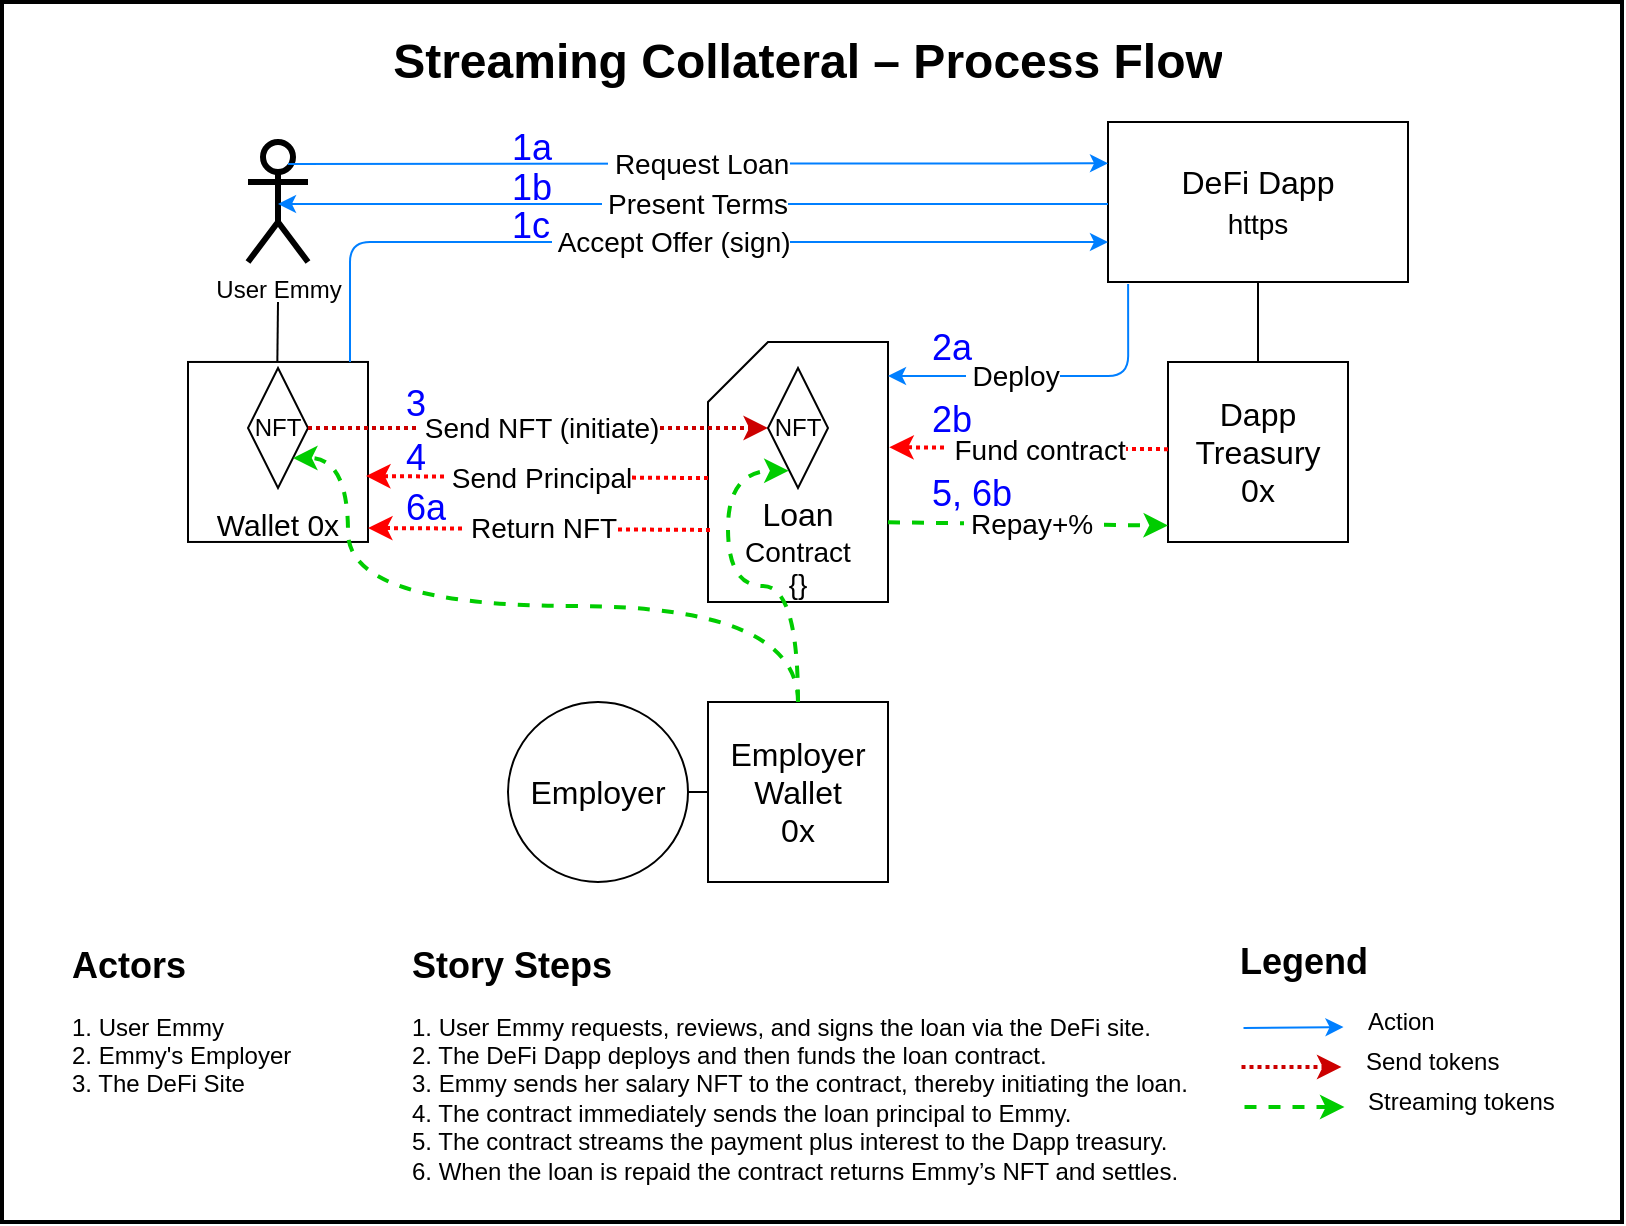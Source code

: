 <mxfile version="15.4.0" type="device"><diagram id="ve8YKfI9AwYKyib_E6ow" name="Page-1"><mxGraphModel dx="1422" dy="917" grid="1" gridSize="10" guides="1" tooltips="1" connect="1" arrows="1" fold="1" page="1" pageScale="1" pageWidth="827" pageHeight="1169" math="0" shadow="0"><root><mxCell id="0"/><mxCell id="1" parent="0"/><mxCell id="_zmMKVioukvtAmdXN5hu-1" value="" style="rounded=0;whiteSpace=wrap;html=1;strokeWidth=2;fillColor=none;strokeColor=default;" parent="1" vertex="1"><mxGeometry x="17" y="170" width="810" height="610" as="geometry"/></mxCell><mxCell id="_zmMKVioukvtAmdXN5hu-16" value="&lt;div style=&quot;font-size: 18px&quot; align=&quot;left&quot;&gt;&lt;font style=&quot;font-size: 18px&quot; color=&quot;#0000FF&quot;&gt;1a&lt;/font&gt;&lt;/div&gt;" style="text;html=1;strokeColor=none;fillColor=none;align=left;verticalAlign=middle;whiteSpace=wrap;rounded=0;" parent="1" vertex="1"><mxGeometry x="270" y="233" width="20" height="20" as="geometry"/></mxCell><mxCell id="_zmMKVioukvtAmdXN5hu-19" value="&lt;font style=&quot;font-size: 16px&quot;&gt;Employer&lt;/font&gt;" style="ellipse;whiteSpace=wrap;html=1;aspect=fixed;" parent="1" vertex="1"><mxGeometry x="270" y="520" width="90" height="90" as="geometry"/></mxCell><mxCell id="93uGMBe0k2fmaU-Ir0mu-10" style="edgeStyle=orthogonalEdgeStyle;rounded=0;orthogonalLoop=1;jettySize=auto;html=1;exitX=0.5;exitY=1;exitDx=0;exitDy=0;entryX=0.5;entryY=0;entryDx=0;entryDy=0;startArrow=none;startFill=0;endArrow=none;endFill=0;" parent="1" source="_zmMKVioukvtAmdXN5hu-30" target="euFRSEvO4vOesDpvcWjM-9" edge="1"><mxGeometry relative="1" as="geometry"/></mxCell><mxCell id="_zmMKVioukvtAmdXN5hu-30" value="&lt;font style=&quot;font-size: 16px&quot;&gt;DeFi Dapp&lt;br&gt;&lt;font style=&quot;font-size: 14px&quot;&gt;https&lt;/font&gt;&lt;/font&gt;" style="rounded=0;whiteSpace=wrap;html=1;" parent="1" vertex="1"><mxGeometry x="570" y="230" width="150" height="80" as="geometry"/></mxCell><mxCell id="_zmMKVioukvtAmdXN5hu-34" value="&lt;b&gt;&lt;font style=&quot;font-size: 18px&quot;&gt;Legend&lt;/font&gt;&lt;/b&gt;" style="text;html=1;strokeColor=none;fillColor=none;align=center;verticalAlign=middle;whiteSpace=wrap;rounded=0;" parent="1" vertex="1"><mxGeometry x="647.75" y="640" width="40" height="20" as="geometry"/></mxCell><mxCell id="_zmMKVioukvtAmdXN5hu-35" value="" style="endArrow=classic;html=1;dashed=1;strokeColor=#00CC00;strokeWidth=2;" parent="1" edge="1"><mxGeometry width="50" height="50" relative="1" as="geometry"><mxPoint x="638.25" y="722.5" as="sourcePoint"/><mxPoint x="688.25" y="722.5" as="targetPoint"/></mxGeometry></mxCell><mxCell id="_zmMKVioukvtAmdXN5hu-36" value="&lt;div align=&quot;left&quot;&gt;Streaming tokens&lt;/div&gt;" style="text;html=1;strokeColor=none;fillColor=none;align=left;verticalAlign=middle;whiteSpace=wrap;rounded=0;" parent="1" vertex="1"><mxGeometry x="698.25" y="710" width="99" height="20" as="geometry"/></mxCell><mxCell id="_zmMKVioukvtAmdXN5hu-37" value="" style="endArrow=classic;html=1;strokeColor=#007FFF;" parent="1" edge="1"><mxGeometry width="50" height="50" relative="1" as="geometry"><mxPoint x="637.75" y="683" as="sourcePoint"/><mxPoint x="687.75" y="682.5" as="targetPoint"/></mxGeometry></mxCell><mxCell id="_zmMKVioukvtAmdXN5hu-38" value="&lt;div&gt;Action&lt;/div&gt;" style="text;html=1;strokeColor=none;fillColor=none;align=left;verticalAlign=middle;whiteSpace=wrap;rounded=0;" parent="1" vertex="1"><mxGeometry x="697.75" y="670" width="40" height="20" as="geometry"/></mxCell><mxCell id="_zmMKVioukvtAmdXN5hu-40" value="" style="endArrow=classic;html=1;strokeColor=#CC0000;strokeWidth=2;dashed=1;dashPattern=1 1;" parent="1" edge="1"><mxGeometry width="50" height="50" relative="1" as="geometry"><mxPoint x="636.75" y="702.5" as="sourcePoint"/><mxPoint x="686.75" y="702.5" as="targetPoint"/></mxGeometry></mxCell><mxCell id="_zmMKVioukvtAmdXN5hu-41" value="Send tokens" style="text;html=1;strokeColor=none;fillColor=none;align=left;verticalAlign=middle;whiteSpace=wrap;rounded=0;" parent="1" vertex="1"><mxGeometry x="696.75" y="690" width="70" height="20" as="geometry"/></mxCell><mxCell id="93uGMBe0k2fmaU-Ir0mu-11" style="edgeStyle=orthogonalEdgeStyle;rounded=0;orthogonalLoop=1;jettySize=auto;html=1;entryX=0.5;entryY=0;entryDx=0;entryDy=0;startArrow=none;startFill=0;endArrow=none;endFill=0;" parent="1" edge="1"><mxGeometry relative="1" as="geometry"><mxPoint x="155" y="320" as="sourcePoint"/><mxPoint x="154.67" y="349.98" as="targetPoint"/></mxGeometry></mxCell><mxCell id="euFRSEvO4vOesDpvcWjM-1" value="&lt;div&gt;User Emmy&lt;/div&gt;" style="shape=umlActor;verticalLabelPosition=bottom;verticalAlign=top;html=1;outlineConnect=0;hachureGap=4;pointerEvents=0;strokeColor=default;strokeWidth=3;" parent="1" vertex="1"><mxGeometry x="140" y="240" width="30" height="60" as="geometry"/></mxCell><mxCell id="euFRSEvO4vOesDpvcWjM-3" value="&lt;font style=&quot;font-size: 15px&quot;&gt;&lt;br&gt;&lt;br&gt;&lt;br&gt;&lt;br&gt;Wallet 0x&lt;/font&gt;&lt;font style=&quot;font-size: 15px&quot;&gt;&lt;font style=&quot;font-size: 15px&quot;&gt;&lt;br&gt;&lt;/font&gt;&lt;/font&gt;" style="rounded=0;whiteSpace=wrap;html=1;" parent="1" vertex="1"><mxGeometry x="110" y="349.98" width="90" height="90" as="geometry"/></mxCell><mxCell id="euFRSEvO4vOesDpvcWjM-5" value="NFT" style="rhombus;whiteSpace=wrap;html=1;hachureGap=4;pointerEvents=0;strokeColor=default;strokeWidth=1;" parent="1" vertex="1"><mxGeometry x="140" y="353" width="30" height="60" as="geometry"/></mxCell><mxCell id="euFRSEvO4vOesDpvcWjM-6" value="&lt;font style=&quot;font-size: 16px&quot;&gt;&lt;br&gt;&lt;br&gt;&lt;br&gt;&lt;br&gt;Loan&lt;br&gt;&lt;/font&gt;&lt;div style=&quot;font-size: 14px&quot;&gt;&lt;font style=&quot;font-size: 14px&quot;&gt;Contract&lt;br&gt;{}&lt;/font&gt;&lt;br&gt;&lt;/div&gt;" style="shape=card;whiteSpace=wrap;html=1;hachureGap=4;pointerEvents=0;strokeColor=default;strokeWidth=1;" parent="1" vertex="1"><mxGeometry x="370" y="340" width="90" height="130" as="geometry"/></mxCell><mxCell id="euFRSEvO4vOesDpvcWjM-7" value="&lt;h1 align=&quot;center&quot;&gt;Streaming Collateral – Process Flow&lt;br&gt;&lt;/h1&gt;&lt;p align=&quot;center&quot;&gt;&lt;br&gt;&lt;br&gt;&lt;/p&gt;" style="text;html=1;strokeColor=none;fillColor=none;spacing=5;spacingTop=-20;whiteSpace=wrap;overflow=hidden;rounded=0;hachureGap=4;pointerEvents=0;align=center;" parent="1" vertex="1"><mxGeometry x="20" y="180" width="800" height="40" as="geometry"/></mxCell><mxCell id="euFRSEvO4vOesDpvcWjM-8" value="&amp;nbsp;&lt;font style=&quot;font-size: 14px&quot;&gt;Present Terms&lt;br&gt;&lt;/font&gt;" style="endArrow=none;html=1;strokeColor=#007FFF;exitX=0.5;exitY=0.5;exitDx=0;exitDy=0;exitPerimeter=0;startArrow=classic;startFill=1;endFill=0;" parent="1" edge="1"><mxGeometry width="50" height="50" relative="1" as="geometry"><mxPoint x="155" y="271" as="sourcePoint"/><mxPoint x="570" y="271" as="targetPoint"/></mxGeometry></mxCell><mxCell id="euFRSEvO4vOesDpvcWjM-9" value="&lt;font style=&quot;font-size: 16px&quot;&gt;&lt;font style=&quot;font-size: 16px&quot;&gt;Dapp Treasury&lt;/font&gt;&lt;br&gt;0x&lt;/font&gt;&lt;font style=&quot;font-size: 16px&quot;&gt;&lt;font style=&quot;font-size: 16px&quot;&gt;&lt;br&gt;&lt;/font&gt;&lt;/font&gt;" style="rounded=0;whiteSpace=wrap;html=1;" parent="1" vertex="1"><mxGeometry x="600" y="350" width="90" height="90" as="geometry"/></mxCell><mxCell id="euFRSEvO4vOesDpvcWjM-10" value="&amp;nbsp;&lt;font style=&quot;font-size: 14px&quot;&gt;Deploy &lt;br&gt;&lt;/font&gt;" style="endArrow=classic;html=1;strokeColor=#007FFF;exitX=0.067;exitY=1.013;exitDx=0;exitDy=0;exitPerimeter=0;edgeStyle=orthogonalEdgeStyle;" parent="1" source="_zmMKVioukvtAmdXN5hu-30" target="euFRSEvO4vOesDpvcWjM-6" edge="1"><mxGeometry x="0.255" width="50" height="50" relative="1" as="geometry"><mxPoint x="170" y="520" as="sourcePoint"/><mxPoint x="473" y="357" as="targetPoint"/><Array as="points"><mxPoint x="580" y="357"/></Array><mxPoint as="offset"/></mxGeometry></mxCell><mxCell id="euFRSEvO4vOesDpvcWjM-11" value="" style="endArrow=classic;html=1;strokeColor=#FF0000;exitX=0;exitY=0.5;exitDx=0;exitDy=0;entryX=1.007;entryY=0.367;entryDx=0;entryDy=0;entryPerimeter=0;strokeWidth=2;dashed=1;dashPattern=1 1;" parent="1" edge="1"><mxGeometry width="50" height="50" relative="1" as="geometry"><mxPoint x="600" y="393.58" as="sourcePoint"/><mxPoint x="460.63" y="392.61" as="targetPoint"/></mxGeometry></mxCell><mxCell id="euFRSEvO4vOesDpvcWjM-12" value="&amp;nbsp;&lt;font style=&quot;font-size: 14px&quot;&gt;Fund contract &lt;br&gt;&lt;/font&gt;" style="edgeLabel;html=1;align=center;verticalAlign=middle;resizable=0;points=[];" parent="euFRSEvO4vOesDpvcWjM-11" vertex="1" connectable="0"><mxGeometry x="-0.046" y="1" relative="1" as="geometry"><mxPoint as="offset"/></mxGeometry></mxCell><mxCell id="euFRSEvO4vOesDpvcWjM-13" value="&amp;nbsp;&lt;font style=&quot;font-size: 14px&quot;&gt;Send NFT (initiate) &lt;br&gt;&lt;/font&gt;" style="endArrow=classic;html=1;strokeColor=#CC0000;strokeWidth=2;dashed=1;dashPattern=1 1;exitX=1;exitY=0.5;exitDx=0;exitDy=0;entryX=0;entryY=0.5;entryDx=0;entryDy=0;" parent="1" source="euFRSEvO4vOesDpvcWjM-5" target="euFRSEvO4vOesDpvcWjM-14" edge="1"><mxGeometry width="50" height="50" relative="1" as="geometry"><mxPoint x="257.5" y="382.5" as="sourcePoint"/><mxPoint x="340" y="384" as="targetPoint"/></mxGeometry></mxCell><mxCell id="euFRSEvO4vOesDpvcWjM-14" value="NFT" style="rhombus;whiteSpace=wrap;html=1;hachureGap=4;pointerEvents=0;strokeColor=default;strokeWidth=1;" parent="1" vertex="1"><mxGeometry x="400" y="353" width="30" height="60" as="geometry"/></mxCell><mxCell id="euFRSEvO4vOesDpvcWjM-20" value="&amp;nbsp;&lt;font style=&quot;font-size: 14px&quot;&gt;Send Principal &lt;br&gt;&lt;/font&gt;" style="endArrow=classic;html=1;strokeColor=#FF0000;exitX=0.01;exitY=0.364;exitDx=0;exitDy=0;exitPerimeter=0;entryX=1;entryY=0.357;entryDx=0;entryDy=0;entryPerimeter=0;dashed=1;dashPattern=1 1;strokeWidth=2;" parent="1" edge="1"><mxGeometry width="50" height="50" relative="1" as="geometry"><mxPoint x="370" y="408.02" as="sourcePoint"/><mxPoint x="199" y="407.04" as="targetPoint"/></mxGeometry></mxCell><mxCell id="euFRSEvO4vOesDpvcWjM-21" value="" style="endArrow=classic;html=1;dashed=1;strokeColor=#00CC00;strokeWidth=2;exitX=0.5;exitY=0;exitDx=0;exitDy=0;entryX=1;entryY=1;entryDx=0;entryDy=0;edgeStyle=orthogonalEdgeStyle;curved=1;" parent="1" source="93uGMBe0k2fmaU-Ir0mu-1" target="euFRSEvO4vOesDpvcWjM-5" edge="1"><mxGeometry width="50" height="50" relative="1" as="geometry"><mxPoint x="609" y="539.5" as="sourcePoint"/><mxPoint x="659" y="539.5" as="targetPoint"/><Array as="points"><mxPoint x="415" y="472"/><mxPoint x="190" y="472"/><mxPoint x="190" y="398"/></Array></mxGeometry></mxCell><mxCell id="euFRSEvO4vOesDpvcWjM-24" value="&amp;nbsp;&lt;font style=&quot;font-size: 14px&quot;&gt;Repay+%&lt;/font&gt;" style="endArrow=classic;html=1;dashed=1;strokeColor=#00CC00;strokeWidth=2;exitX=1;exitY=0.613;exitDx=0;exitDy=0;exitPerimeter=0;entryX=0;entryY=0.788;entryDx=0;entryDy=0;entryPerimeter=0;" parent="1" edge="1"><mxGeometry width="50" height="50" relative="1" as="geometry"><mxPoint x="460" y="430.17" as="sourcePoint"/><mxPoint x="600" y="431.8" as="targetPoint"/></mxGeometry></mxCell><mxCell id="euFRSEvO4vOesDpvcWjM-25" value="&lt;font style=&quot;font-size: 18px&quot; color=&quot;#0000FF&quot;&gt;2a&lt;/font&gt;" style="text;html=1;strokeColor=none;fillColor=none;align=left;verticalAlign=middle;whiteSpace=wrap;rounded=0;" parent="1" vertex="1"><mxGeometry x="480" y="333" width="30" height="20" as="geometry"/></mxCell><mxCell id="euFRSEvO4vOesDpvcWjM-26" value="&lt;font style=&quot;font-size: 18px&quot; color=&quot;#0000FF&quot;&gt;2b&lt;/font&gt;" style="text;html=1;strokeColor=none;fillColor=none;align=left;verticalAlign=middle;whiteSpace=wrap;rounded=0;" parent="1" vertex="1"><mxGeometry x="480" y="368.88" width="30" height="20" as="geometry"/></mxCell><mxCell id="euFRSEvO4vOesDpvcWjM-27" value="&lt;font style=&quot;font-size: 18px&quot; color=&quot;#0000FF&quot;&gt;3&lt;/font&gt;" style="text;html=1;strokeColor=none;fillColor=none;align=left;verticalAlign=middle;whiteSpace=wrap;rounded=0;" parent="1" vertex="1"><mxGeometry x="216.75" y="355.98" width="20" height="30" as="geometry"/></mxCell><mxCell id="euFRSEvO4vOesDpvcWjM-28" value="&lt;font style=&quot;font-size: 18px&quot; color=&quot;#0000FF&quot;&gt;4&lt;/font&gt;" style="text;html=1;strokeColor=none;fillColor=none;align=left;verticalAlign=middle;whiteSpace=wrap;rounded=0;" parent="1" vertex="1"><mxGeometry x="216.75" y="387.52" width="20" height="20" as="geometry"/></mxCell><mxCell id="euFRSEvO4vOesDpvcWjM-29" value="&lt;font style=&quot;font-size: 18px&quot; color=&quot;#0000FF&quot;&gt;5, 6b&lt;/font&gt;" style="text;html=1;strokeColor=none;fillColor=none;align=left;verticalAlign=middle;whiteSpace=wrap;rounded=0;" parent="1" vertex="1"><mxGeometry x="480" y="405.52" width="60" height="20" as="geometry"/></mxCell><mxCell id="euFRSEvO4vOesDpvcWjM-30" value="&lt;h1 style=&quot;font-size: 18px&quot;&gt;Story Steps&lt;br&gt;&lt;/h1&gt;&lt;p&gt;1. User Emmy requests, reviews, and signs the loan via the DeFi site.&lt;br&gt;2. The DeFi Dapp deploys and then funds the loan contract. &lt;br&gt;3. Emmy sends her salary NFT to the contract, thereby initiating the loan.&lt;br&gt;4. The contract immediately sends the loan principal to Emmy. &lt;br&gt;5. The contract streams the payment plus interest to the Dapp treasury.&lt;br&gt;6. When the loan is repaid the contract returns Emmy’s  NFT and settles.&lt;br&gt;&lt;/p&gt;" style="text;html=1;strokeColor=none;fillColor=none;spacing=5;spacingTop=-20;whiteSpace=wrap;overflow=hidden;rounded=0;hachureGap=4;pointerEvents=0;" parent="1" vertex="1"><mxGeometry x="216.75" y="640" width="401" height="130" as="geometry"/></mxCell><mxCell id="euFRSEvO4vOesDpvcWjM-31" value="&lt;h1 style=&quot;font-size: 18px&quot;&gt;Actors&lt;br&gt;&lt;/h1&gt;&lt;p&gt;1. User Emmy&lt;br&gt;2. Emmy's Employer&lt;br&gt;3. The DeFi Site&lt;br&gt;&lt;br&gt;&lt;/p&gt;" style="text;html=1;strokeColor=none;fillColor=none;spacing=5;spacingTop=-20;whiteSpace=wrap;overflow=hidden;rounded=0;hachureGap=4;pointerEvents=0;" parent="1" vertex="1"><mxGeometry x="46.75" y="640" width="170" height="120" as="geometry"/></mxCell><mxCell id="93uGMBe0k2fmaU-Ir0mu-12" style="edgeStyle=orthogonalEdgeStyle;rounded=0;orthogonalLoop=1;jettySize=auto;html=1;exitX=0;exitY=0.5;exitDx=0;exitDy=0;entryX=1;entryY=0.5;entryDx=0;entryDy=0;startArrow=none;startFill=0;endArrow=none;endFill=0;" parent="1" source="93uGMBe0k2fmaU-Ir0mu-1" target="_zmMKVioukvtAmdXN5hu-19" edge="1"><mxGeometry relative="1" as="geometry"/></mxCell><mxCell id="93uGMBe0k2fmaU-Ir0mu-1" value="&lt;font style=&quot;font-size: 16px&quot;&gt;&lt;font style=&quot;font-size: 16px&quot;&gt;Employer Wallet&lt;/font&gt;&lt;br&gt;0x&lt;/font&gt;&lt;font style=&quot;font-size: 16px&quot;&gt;&lt;font style=&quot;font-size: 16px&quot;&gt;&lt;br&gt;&lt;/font&gt;&lt;/font&gt;" style="rounded=0;whiteSpace=wrap;html=1;" parent="1" vertex="1"><mxGeometry x="370" y="520" width="90" height="90" as="geometry"/></mxCell><mxCell id="93uGMBe0k2fmaU-Ir0mu-5" value="&amp;nbsp;&lt;font style=&quot;font-size: 14px&quot;&gt;Accept Offer (sign)&lt;br&gt;&lt;/font&gt;" style="endArrow=classic;html=1;strokeColor=#007FFF;edgeStyle=orthogonalEdgeStyle;entryX=0;entryY=0.75;entryDx=0;entryDy=0;" parent="1" target="_zmMKVioukvtAmdXN5hu-30" edge="1"><mxGeometry width="50" height="50" relative="1" as="geometry"><mxPoint x="191" y="350" as="sourcePoint"/><mxPoint x="570" y="295" as="targetPoint"/><Array as="points"><mxPoint x="191" y="290"/></Array></mxGeometry></mxCell><mxCell id="93uGMBe0k2fmaU-Ir0mu-6" value="&amp;nbsp;&lt;font style=&quot;font-size: 14px&quot;&gt;Request Loan &lt;br&gt;&lt;/font&gt;" style="endArrow=classic;html=1;strokeColor=#007FFF;" parent="1" edge="1"><mxGeometry width="50" height="50" relative="1" as="geometry"><mxPoint x="160" y="251" as="sourcePoint"/><mxPoint x="570" y="250.67" as="targetPoint"/></mxGeometry></mxCell><mxCell id="93uGMBe0k2fmaU-Ir0mu-7" value="&amp;nbsp;&lt;font style=&quot;font-size: 14px&quot;&gt;Return NFT&lt;br&gt;&lt;/font&gt;" style="endArrow=classic;html=1;strokeColor=#FF0000;exitX=0.01;exitY=0.364;exitDx=0;exitDy=0;exitPerimeter=0;entryX=1;entryY=0.357;entryDx=0;entryDy=0;entryPerimeter=0;dashed=1;dashPattern=1 1;strokeWidth=2;" parent="1" edge="1"><mxGeometry width="50" height="50" relative="1" as="geometry"><mxPoint x="371" y="433.98" as="sourcePoint"/><mxPoint x="200" y="433" as="targetPoint"/></mxGeometry></mxCell><mxCell id="93uGMBe0k2fmaU-Ir0mu-9" value="&lt;font style=&quot;font-size: 18px&quot; color=&quot;#0000FF&quot;&gt;6a&lt;/font&gt;" style="text;html=1;strokeColor=none;fillColor=none;align=left;verticalAlign=middle;whiteSpace=wrap;rounded=0;" parent="1" vertex="1"><mxGeometry x="216.75" y="413" width="33.25" height="20" as="geometry"/></mxCell><mxCell id="93uGMBe0k2fmaU-Ir0mu-13" value="&lt;font style=&quot;font-size: 18px&quot; color=&quot;#0000FF&quot;&gt;1b&lt;/font&gt;" style="text;html=1;strokeColor=none;fillColor=none;align=left;verticalAlign=middle;whiteSpace=wrap;rounded=0;" parent="1" vertex="1"><mxGeometry x="270" y="253" width="30" height="20" as="geometry"/></mxCell><mxCell id="93uGMBe0k2fmaU-Ir0mu-15" value="&lt;font style=&quot;font-size: 18px&quot; color=&quot;#0000FF&quot;&gt;1c&lt;/font&gt;" style="text;html=1;strokeColor=none;fillColor=none;align=left;verticalAlign=middle;whiteSpace=wrap;rounded=0;" parent="1" vertex="1"><mxGeometry x="270" y="272" width="30" height="20" as="geometry"/></mxCell><mxCell id="93uGMBe0k2fmaU-Ir0mu-20" value="" style="endArrow=classic;html=1;dashed=1;strokeColor=#00CC00;strokeWidth=2;edgeStyle=orthogonalEdgeStyle;curved=1;entryX=0.344;entryY=0.856;entryDx=0;entryDy=0;entryPerimeter=0;" parent="1" target="euFRSEvO4vOesDpvcWjM-14" edge="1"><mxGeometry width="50" height="50" relative="1" as="geometry"><mxPoint x="415" y="520" as="sourcePoint"/><mxPoint x="422.51" y="405.98" as="targetPoint"/><Array as="points"><mxPoint x="415" y="462"/><mxPoint x="380" y="462"/><mxPoint x="380" y="404"/></Array></mxGeometry></mxCell></root></mxGraphModel></diagram></mxfile>